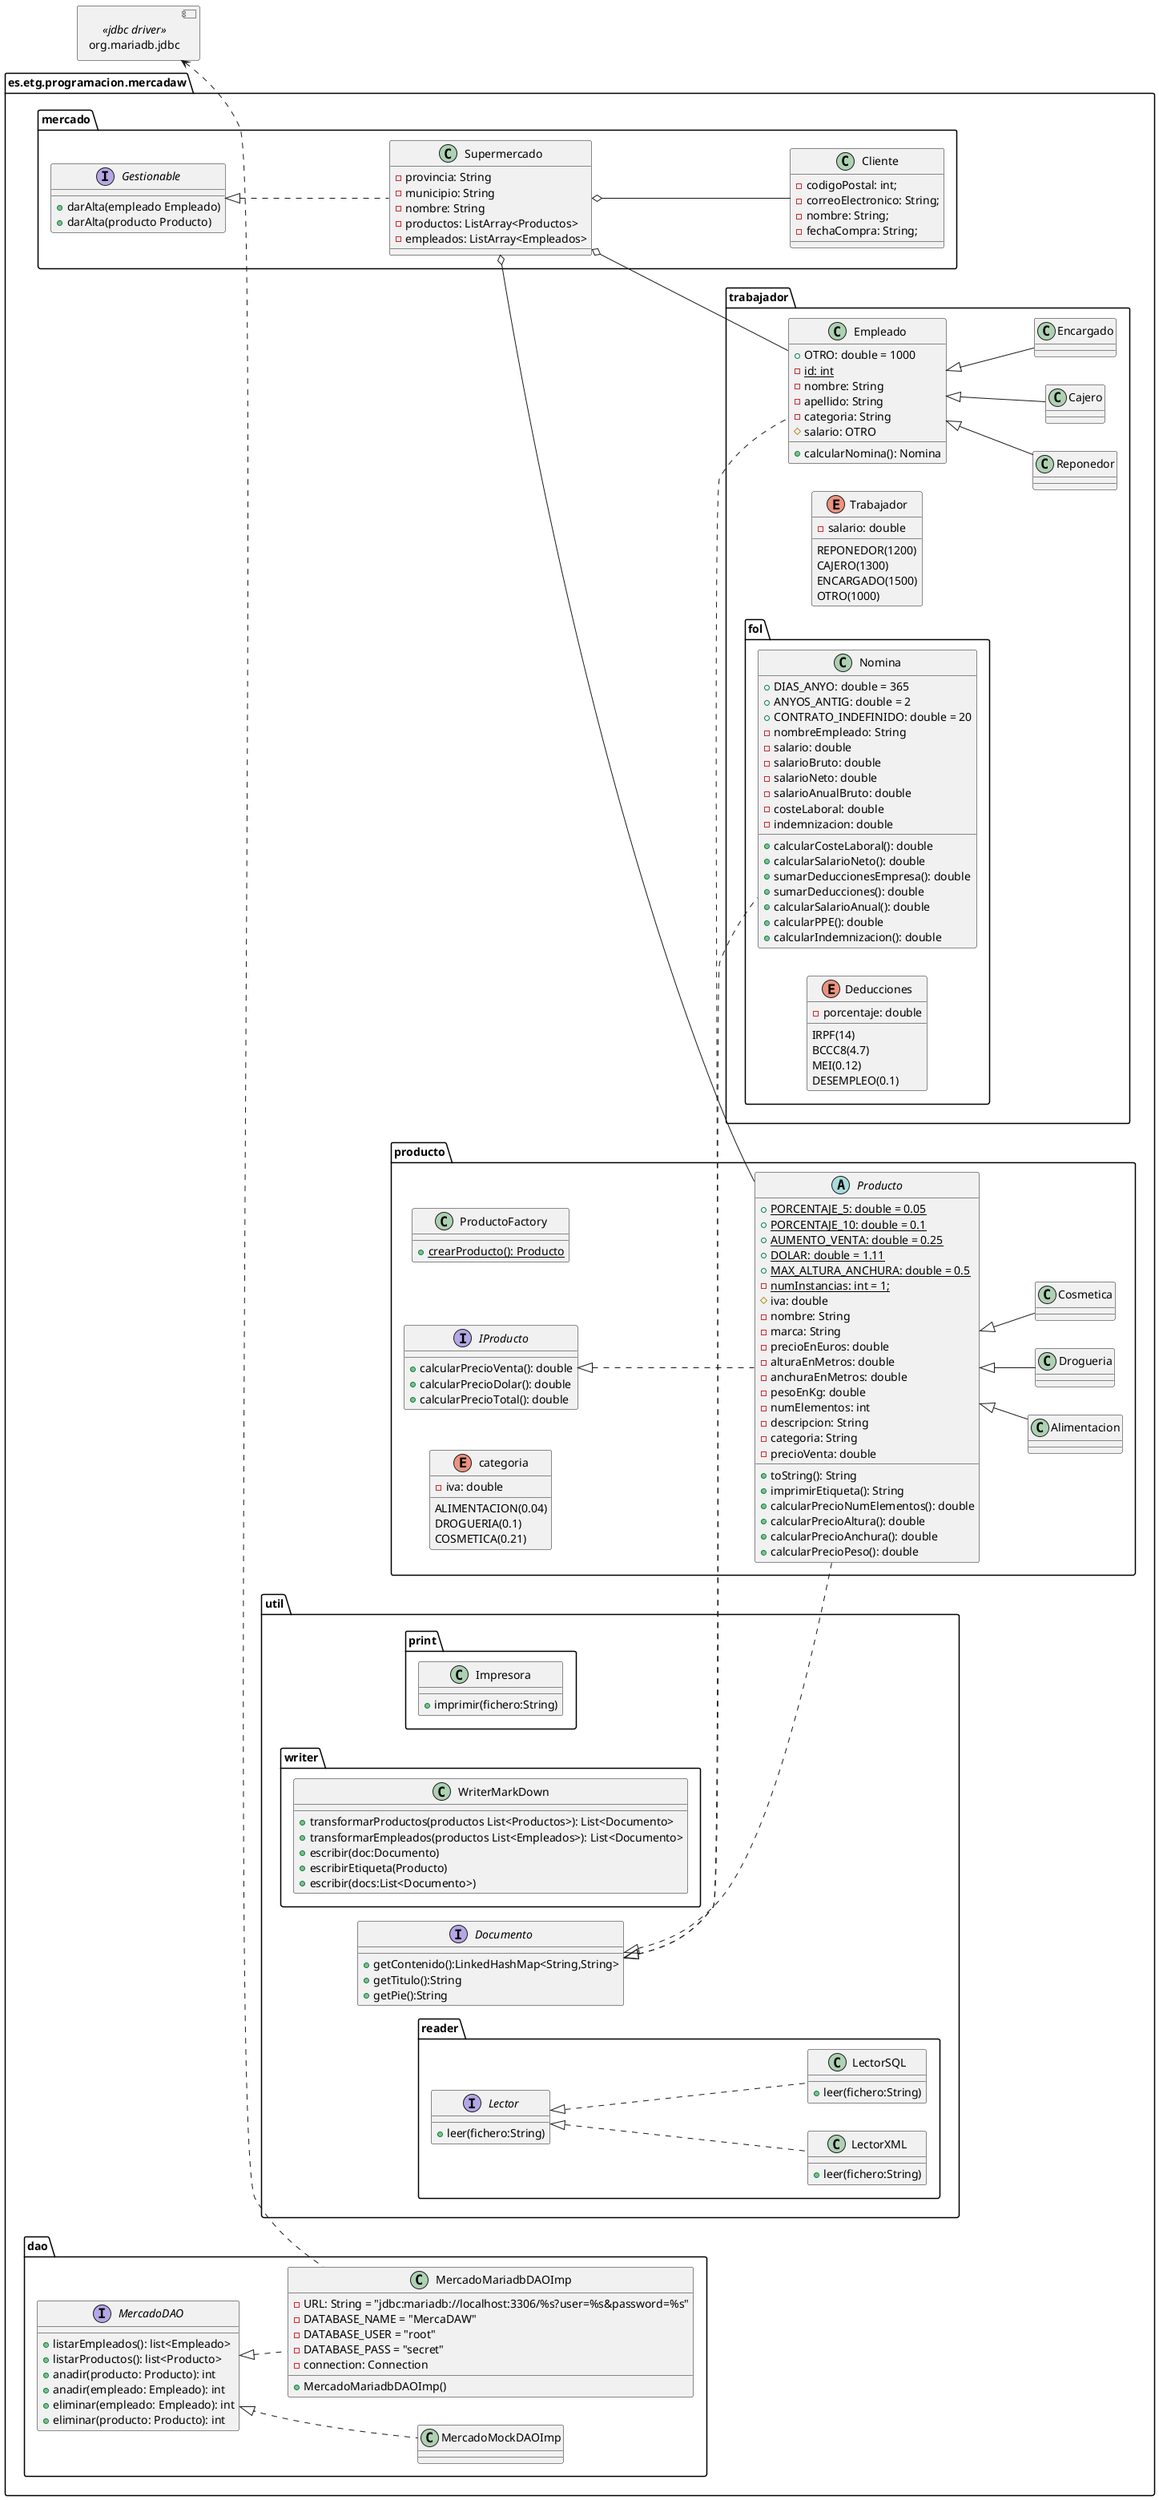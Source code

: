 @startuml Diagrama clases Mercado
set separator none
allow_mixing
left to right direction
package es.etg.programacion.mercadaw{
    package mercado{
        class Supermercado{
            -provincia: String
            -municipio: String
            -nombre: String
            -productos: ListArray<Productos>
            -empleados: ListArray<Empleados>
        }       

        class Cliente{
            -codigoPostal: int;
            -correoElectronico: String;
            -nombre: String;
            -fechaCompra: String;
        }

        interface Gestionable{
            +darAlta(empleado Empleado)
            +darAlta(producto Producto)
        }

        Supermercado o-- Cliente
    }
    package producto{
        abstract Producto{
            +{static} PORCENTAJE_5: double = 0.05
            +{static} PORCENTAJE_10: double = 0.1
            +{static} AUMENTO_VENTA: double = 0.25
            +{static} DOLAR: double = 1.11
            +{static} MAX_ALTURA_ANCHURA: double = 0.5
            -{static} numInstancias: int = 1;
            #iva: double 
            -nombre: String
            -marca: String
            -precioEnEuros: double
            -alturaEnMetros: double
            -anchuraEnMetros: double
            -pesoEnKg: double
            -numElementos: int
            -descripcion: String
            -categoria: String
            -precioVenta: double
            +toString(): String
            +imprimirEtiqueta(): String
            +calcularPrecioNumElementos(): double
            +calcularPrecioAltura(): double
            +calcularPrecioAnchura(): double
            +calcularPrecioPeso(): double

        }
        class ProductoFactory{

            +{static}crearProducto(): Producto

        }
        interface IProducto{
            +calcularPrecioVenta(): double
            +calcularPrecioDolar(): double
            +calcularPrecioTotal(): double
        }
            
        enum categoria{
            ALIMENTACION(0.04)
            DROGUERIA(0.1)
            COSMETICA(0.21)
            -iva: double
        }
        class Alimentacion{

        }
        class Drogueria{

        }

        class Cosmetica{
        }
    
    }
    package trabajador{
        package fol{
            class Nomina{
                +DIAS_ANYO: double = 365
                +ANYOS_ANTIG: double = 2
                +CONTRATO_INDEFINIDO: double = 20
                -nombreEmpleado: String
                -salario: double
                -salarioBruto: double
                -salarioNeto: double
                -salarioAnualBruto: double
                -costeLaboral: double
                -indemnizacion: double
                +calcularCosteLaboral(): double
                +calcularSalarioNeto(): double
                +sumarDeduccionesEmpresa(): double
                +sumarDeducciones(): double
                +calcularSalarioAnual(): double
                +calcularPPE(): double
                +calcularIndemnizacion(): double

            }

            enum Deducciones{
                IRPF(14)
                BCCC8(4.7)
                MEI(0.12)
                DESEMPLEO(0.1)
                -porcentaje: double
            }
        }
        enum Trabajador{
            REPONEDOR(1200)
            CAJERO(1300)
            ENCARGADO(1500)
            OTRO(1000)
            -salario: double
        }
        class Empleado{
            +OTRO: double = 1000
            -{static} id: int
            -nombre: String
            -apellido: String
            -categoria: String
            #salario: OTRO
            +calcularNomina(): Nomina
        }
        class Reponedor{

        }
        class Cajero{

        }
        class Encargado{

        }
    }
    
    package util{
        interface Documento{
            +getContenido():LinkedHashMap<String,String>
            +getTitulo():String
            +getPie():String
        }
    package print{
        class Impresora{
            +imprimir(fichero:String)
        }
    }
    package writer{
        class WriterMarkDown{
            +transformarProductos(productos List<Productos>): List<Documento>
            +transformarEmpleados(productos List<Empleados>): List<Documento>
            +escribir(doc:Documento)
            +escribirEtiqueta(Producto)
            +escribir(docs:List<Documento>)
        }
    }
    package reader{
        interface Lector{
            +leer(fichero:String)
        }
        class LectorXML{
            +leer(fichero:String)
        }
        class LectorSQL{
            +leer(fichero:String)
        }
            Lector <|.. LectorXML
            Lector <|.. LectorSQL
    }
    Documento <|.. Producto
    Documento <|.. Empleado
    }
    package dao{
        interface MercadoDAO{

            +listarEmpleados(): list<Empleado>
            +listarProductos(): list<Producto>
            +anadir(producto: Producto): int
            +anadir(empleado: Empleado): int 
            +eliminar(empleado: Empleado): int
            +eliminar(producto: Producto): int


        }
        class MercadoMariadbDAOImp{
            -URL: String = "jdbc:mariadb://localhost:3306/%s?user=%s&password=%s"
            -DATABASE_NAME = "MercaDAW"
            -DATABASE_USER = "root"
            -DATABASE_PASS = "secret"
            -connection: Connection
            +MercadoMariadbDAOImp()
        }
    
    MercadoDAO <|.. MercadoMariadbDAOImp
    MercadoDAO <|.. MercadoMockDAOImp
    }
    
}
component "org.mariadb.jdbc"<<jdbc driver>> 

"org.mariadb.jdbc" <.. MercadoMariadbDAOImp




Supermercado o-- Producto
Supermercado o-- Empleado
IProducto <|.. Producto
Producto <|-- Alimentacion
Producto <|-- Drogueria
Producto <|-- Cosmetica
Empleado <|-- Reponedor
Empleado <|-- Cajero
Empleado <|-- Encargado
Gestionable <|.. Supermercado
Documento <|.. Nomina

@enduml